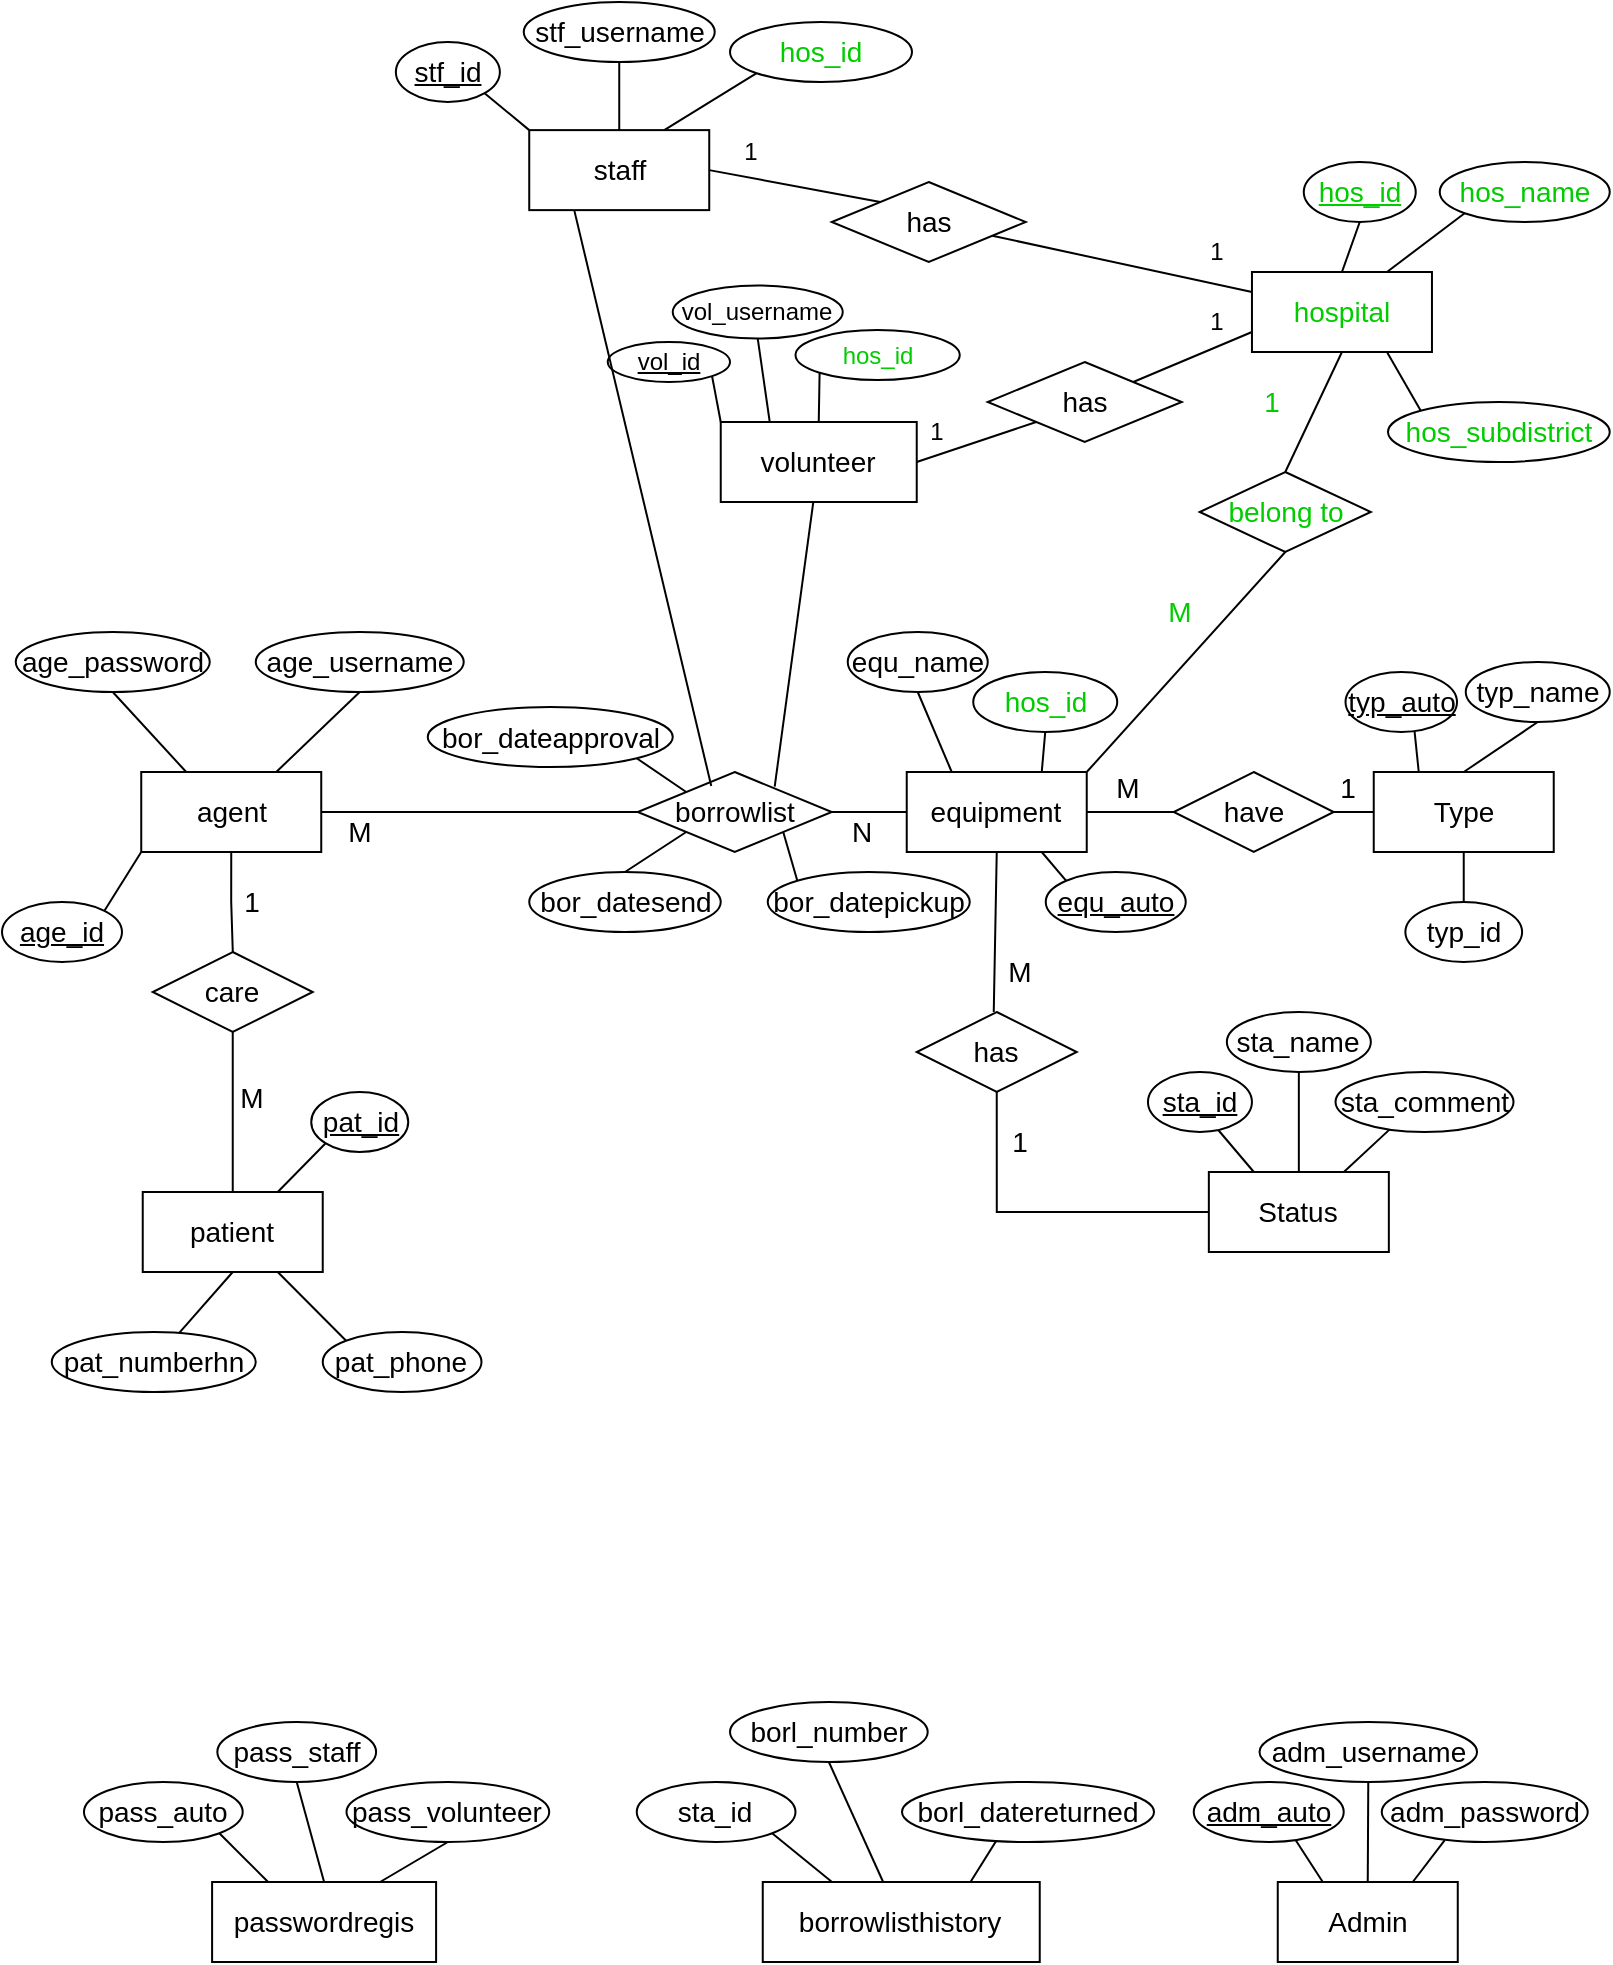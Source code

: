 <mxfile version="26.0.6">
  <diagram name="Page-1" id="g4jFMcm0eVery6ui0c0K">
    <mxGraphModel dx="2000" dy="1065" grid="1" gridSize="10" guides="1" tooltips="1" connect="1" arrows="1" fold="1" page="1" pageScale="1" pageWidth="827" pageHeight="1169" math="0" shadow="0">
      <root>
        <mxCell id="0" />
        <mxCell id="1" parent="0" />
        <mxCell id="QGnAQyisiJ7Ppkhib9Jt-1" style="rounded=0;orthogonalLoop=1;jettySize=auto;html=1;exitX=0.75;exitY=1;exitDx=0;exitDy=0;entryX=0;entryY=0;entryDx=0;entryDy=0;endArrow=none;endFill=0;" parent="1" source="QGnAQyisiJ7Ppkhib9Jt-3" target="QGnAQyisiJ7Ppkhib9Jt-78" edge="1">
          <mxGeometry relative="1" as="geometry" />
        </mxCell>
        <mxCell id="QGnAQyisiJ7Ppkhib9Jt-2" style="rounded=0;orthogonalLoop=1;jettySize=auto;html=1;exitX=0.5;exitY=1;exitDx=0;exitDy=0;endArrow=none;endFill=0;" parent="1" source="QGnAQyisiJ7Ppkhib9Jt-3" target="QGnAQyisiJ7Ppkhib9Jt-75" edge="1">
          <mxGeometry relative="1" as="geometry" />
        </mxCell>
        <mxCell id="QGnAQyisiJ7Ppkhib9Jt-3" value="&lt;div style=&quot;font-size: 14px;&quot;&gt;&lt;font style=&quot;font-size: 14px;&quot;&gt;patient&lt;/font&gt;&lt;/div&gt;" style="rounded=0;whiteSpace=wrap;html=1;fontSize=14;" parent="1" vertex="1">
          <mxGeometry x="80.37" y="615" width="90" height="40" as="geometry" />
        </mxCell>
        <mxCell id="QGnAQyisiJ7Ppkhib9Jt-4" style="edgeStyle=orthogonalEdgeStyle;rounded=0;orthogonalLoop=1;jettySize=auto;html=1;exitX=0.5;exitY=1;exitDx=0;exitDy=0;endArrow=none;endFill=0;" parent="1" source="QGnAQyisiJ7Ppkhib9Jt-5" target="QGnAQyisiJ7Ppkhib9Jt-7" edge="1">
          <mxGeometry relative="1" as="geometry" />
        </mxCell>
        <mxCell id="0Sr6EJHMYYpEwXV3v2He-5" style="rounded=0;orthogonalLoop=1;jettySize=auto;html=1;exitX=0;exitY=1;exitDx=0;exitDy=0;entryX=1;entryY=0;entryDx=0;entryDy=0;endArrow=none;endFill=0;" parent="1" source="QGnAQyisiJ7Ppkhib9Jt-5" target="QGnAQyisiJ7Ppkhib9Jt-50" edge="1">
          <mxGeometry relative="1" as="geometry" />
        </mxCell>
        <mxCell id="QGnAQyisiJ7Ppkhib9Jt-5" value="&lt;div style=&quot;font-size: 14px;&quot;&gt;&lt;font style=&quot;font-size: 14px;&quot;&gt;agent&lt;/font&gt;&lt;/div&gt;" style="rounded=0;whiteSpace=wrap;html=1;fontSize=14;" parent="1" vertex="1">
          <mxGeometry x="79.62" y="405" width="90" height="40" as="geometry" />
        </mxCell>
        <mxCell id="QGnAQyisiJ7Ppkhib9Jt-6" style="edgeStyle=orthogonalEdgeStyle;rounded=0;orthogonalLoop=1;jettySize=auto;html=1;exitX=0.5;exitY=1;exitDx=0;exitDy=0;entryX=0.5;entryY=0;entryDx=0;entryDy=0;endArrow=none;endFill=0;" parent="1" source="QGnAQyisiJ7Ppkhib9Jt-7" target="QGnAQyisiJ7Ppkhib9Jt-3" edge="1">
          <mxGeometry relative="1" as="geometry" />
        </mxCell>
        <mxCell id="QGnAQyisiJ7Ppkhib9Jt-7" value="&lt;font style=&quot;font-size: 14px;&quot;&gt;care&lt;/font&gt;" style="rhombus;whiteSpace=wrap;html=1;fontSize=14;" parent="1" vertex="1">
          <mxGeometry x="85.37" y="495" width="80" height="40" as="geometry" />
        </mxCell>
        <mxCell id="QGnAQyisiJ7Ppkhib9Jt-8" value="&lt;div style=&quot;font-size: 14px;&quot;&gt;&lt;font style=&quot;font-size: 14px;&quot;&gt;equipment&lt;/font&gt;&lt;/div&gt;" style="rounded=0;whiteSpace=wrap;html=1;fontSize=14;" parent="1" vertex="1">
          <mxGeometry x="462.37" y="405" width="90" height="40" as="geometry" />
        </mxCell>
        <mxCell id="QGnAQyisiJ7Ppkhib9Jt-9" style="rounded=0;orthogonalLoop=1;jettySize=auto;html=1;exitX=0.706;exitY=0.183;exitDx=0;exitDy=0;endArrow=none;endFill=0;exitPerimeter=0;" parent="1" source="QGnAQyisiJ7Ppkhib9Jt-10" target="QGnAQyisiJ7Ppkhib9Jt-110" edge="1">
          <mxGeometry relative="1" as="geometry" />
        </mxCell>
        <mxCell id="QGnAQyisiJ7Ppkhib9Jt-10" value="borrowlist" style="rhombus;whiteSpace=wrap;html=1;fontSize=14;" parent="1" vertex="1">
          <mxGeometry x="327.87" y="405" width="97" height="40" as="geometry" />
        </mxCell>
        <mxCell id="QGnAQyisiJ7Ppkhib9Jt-11" value="" style="endArrow=none;html=1;rounded=0;exitX=1;exitY=0.5;exitDx=0;exitDy=0;endFill=0;entryX=0;entryY=0.5;entryDx=0;entryDy=0;fontSize=14;" parent="1" source="QGnAQyisiJ7Ppkhib9Jt-5" target="QGnAQyisiJ7Ppkhib9Jt-10" edge="1">
          <mxGeometry width="50" height="50" relative="1" as="geometry">
            <mxPoint x="544.87" y="435" as="sourcePoint" />
            <mxPoint x="316.87" y="425" as="targetPoint" />
          </mxGeometry>
        </mxCell>
        <mxCell id="QGnAQyisiJ7Ppkhib9Jt-12" value="" style="endArrow=none;html=1;rounded=0;exitX=1;exitY=0.5;exitDx=0;exitDy=0;entryX=0;entryY=0.5;entryDx=0;entryDy=0;fontSize=14;" parent="1" source="QGnAQyisiJ7Ppkhib9Jt-10" target="QGnAQyisiJ7Ppkhib9Jt-8" edge="1">
          <mxGeometry width="50" height="50" relative="1" as="geometry">
            <mxPoint x="474.87" y="435" as="sourcePoint" />
            <mxPoint x="524.87" y="385" as="targetPoint" />
          </mxGeometry>
        </mxCell>
        <mxCell id="QGnAQyisiJ7Ppkhib9Jt-13" value="&lt;font style=&quot;font-size: 14px;&quot;&gt;have&lt;/font&gt;" style="rhombus;whiteSpace=wrap;html=1;fontSize=14;" parent="1" vertex="1">
          <mxGeometry x="595.87" y="405" width="80" height="40" as="geometry" />
        </mxCell>
        <mxCell id="QGnAQyisiJ7Ppkhib9Jt-14" value="&lt;font style=&quot;font-size: 14px;&quot;&gt;Type&lt;/font&gt;" style="rounded=0;whiteSpace=wrap;html=1;fontSize=14;" parent="1" vertex="1">
          <mxGeometry x="695.87" y="405" width="90" height="40" as="geometry" />
        </mxCell>
        <mxCell id="QGnAQyisiJ7Ppkhib9Jt-15" value="" style="endArrow=none;html=1;rounded=0;exitX=1;exitY=0.5;exitDx=0;exitDy=0;entryX=0;entryY=0.5;entryDx=0;entryDy=0;fontSize=14;" parent="1" source="QGnAQyisiJ7Ppkhib9Jt-8" target="QGnAQyisiJ7Ppkhib9Jt-13" edge="1">
          <mxGeometry width="50" height="50" relative="1" as="geometry">
            <mxPoint x="844.87" y="505" as="sourcePoint" />
            <mxPoint x="894.87" y="455" as="targetPoint" />
          </mxGeometry>
        </mxCell>
        <mxCell id="QGnAQyisiJ7Ppkhib9Jt-16" value="&lt;font style=&quot;font-size: 14px;&quot;&gt;Status&lt;/font&gt;" style="rounded=0;whiteSpace=wrap;html=1;fontSize=14;" parent="1" vertex="1">
          <mxGeometry x="613.42" y="605" width="90" height="40" as="geometry" />
        </mxCell>
        <mxCell id="QGnAQyisiJ7Ppkhib9Jt-17" value="&lt;div style=&quot;font-size: 14px;&quot;&gt;&lt;font style=&quot;font-size: 14px;&quot;&gt;&lt;span style=&quot;background-color: transparent; color: light-dark(rgb(0, 0, 0), rgb(255, 255, 255));&quot;&gt;borrowlist&lt;/span&gt;history&lt;/font&gt;&lt;/div&gt;" style="rounded=0;whiteSpace=wrap;html=1;fontSize=14;" parent="1" vertex="1">
          <mxGeometry x="390.38" y="960" width="138.49" height="40" as="geometry" />
        </mxCell>
        <mxCell id="QGnAQyisiJ7Ppkhib9Jt-18" value="" style="endArrow=none;html=1;rounded=0;entryX=0;entryY=0.5;entryDx=0;entryDy=0;exitX=1;exitY=0.5;exitDx=0;exitDy=0;fontSize=14;" parent="1" source="QGnAQyisiJ7Ppkhib9Jt-13" target="QGnAQyisiJ7Ppkhib9Jt-14" edge="1">
          <mxGeometry width="50" height="50" relative="1" as="geometry">
            <mxPoint x="682.87" y="422.5" as="sourcePoint" />
            <mxPoint x="722.87" y="492.5" as="targetPoint" />
          </mxGeometry>
        </mxCell>
        <mxCell id="QGnAQyisiJ7Ppkhib9Jt-19" value="M" style="text;html=1;align=center;verticalAlign=middle;whiteSpace=wrap;rounded=0;fontSize=14;" parent="1" vertex="1">
          <mxGeometry x="124.87" y="555" width="20" height="25" as="geometry" />
        </mxCell>
        <mxCell id="QGnAQyisiJ7Ppkhib9Jt-20" value="1" style="text;html=1;align=center;verticalAlign=middle;whiteSpace=wrap;rounded=0;fontSize=14;" parent="1" vertex="1">
          <mxGeometry x="124.87" y="460" width="20" height="20" as="geometry" />
        </mxCell>
        <mxCell id="QGnAQyisiJ7Ppkhib9Jt-21" value="M" style="text;html=1;align=center;verticalAlign=middle;whiteSpace=wrap;rounded=0;fontSize=14;" parent="1" vertex="1">
          <mxGeometry x="178.87" y="425" width="20" height="20" as="geometry" />
        </mxCell>
        <mxCell id="QGnAQyisiJ7Ppkhib9Jt-22" value="N" style="text;html=1;align=center;verticalAlign=middle;whiteSpace=wrap;rounded=0;fontSize=14;" parent="1" vertex="1">
          <mxGeometry x="429.87" y="425" width="20" height="20" as="geometry" />
        </mxCell>
        <mxCell id="QGnAQyisiJ7Ppkhib9Jt-24" value="M" style="text;html=1;align=center;verticalAlign=middle;whiteSpace=wrap;rounded=0;fontSize=14;" parent="1" vertex="1">
          <mxGeometry x="562.87" y="402.5" width="20" height="20" as="geometry" />
        </mxCell>
        <mxCell id="QGnAQyisiJ7Ppkhib9Jt-25" value="1" style="text;html=1;align=center;verticalAlign=middle;whiteSpace=wrap;rounded=0;fontSize=14;" parent="1" vertex="1">
          <mxGeometry x="672.87" y="402.5" width="20" height="20" as="geometry" />
        </mxCell>
        <mxCell id="QGnAQyisiJ7Ppkhib9Jt-26" value="" style="endArrow=none;html=1;rounded=0;exitX=0.75;exitY=0;exitDx=0;exitDy=0;entryX=0.5;entryY=1;entryDx=0;entryDy=0;fontSize=14;" parent="1" source="QGnAQyisiJ7Ppkhib9Jt-5" target="QGnAQyisiJ7Ppkhib9Jt-48" edge="1">
          <mxGeometry width="50" height="50" relative="1" as="geometry">
            <mxPoint x="261.87" y="445" as="sourcePoint" />
            <mxPoint x="76.87" y="285" as="targetPoint" />
          </mxGeometry>
        </mxCell>
        <mxCell id="QGnAQyisiJ7Ppkhib9Jt-27" value="" style="endArrow=none;html=1;rounded=0;exitX=0.75;exitY=1;exitDx=0;exitDy=0;entryX=0;entryY=0;entryDx=0;entryDy=0;fontSize=14;" parent="1" source="QGnAQyisiJ7Ppkhib9Jt-8" target="QGnAQyisiJ7Ppkhib9Jt-97" edge="1">
          <mxGeometry width="50" height="50" relative="1" as="geometry">
            <mxPoint x="564.87" y="425" as="sourcePoint" />
            <mxPoint x="467.62" y="380.55" as="targetPoint" />
          </mxGeometry>
        </mxCell>
        <mxCell id="QGnAQyisiJ7Ppkhib9Jt-28" value="" style="endArrow=none;html=1;rounded=0;exitX=0.25;exitY=0;exitDx=0;exitDy=0;entryX=0.619;entryY=0.984;entryDx=0;entryDy=0;entryPerimeter=0;fontSize=14;" parent="1" source="QGnAQyisiJ7Ppkhib9Jt-14" target="QGnAQyisiJ7Ppkhib9Jt-67" edge="1">
          <mxGeometry width="50" height="50" relative="1" as="geometry">
            <mxPoint x="584.87" y="402.5" as="sourcePoint" />
            <mxPoint x="709.87" y="332.5" as="targetPoint" />
          </mxGeometry>
        </mxCell>
        <mxCell id="QGnAQyisiJ7Ppkhib9Jt-29" value="" style="endArrow=none;html=1;rounded=0;exitX=0.5;exitY=1;exitDx=0;exitDy=0;entryX=0.5;entryY=0;entryDx=0;entryDy=0;fontSize=14;" parent="1" source="QGnAQyisiJ7Ppkhib9Jt-14" target="QGnAQyisiJ7Ppkhib9Jt-68" edge="1">
          <mxGeometry width="50" height="50" relative="1" as="geometry">
            <mxPoint x="587.87" y="442.5" as="sourcePoint" />
            <mxPoint x="787.87" y="342.5" as="targetPoint" />
          </mxGeometry>
        </mxCell>
        <mxCell id="QGnAQyisiJ7Ppkhib9Jt-30" value="" style="endArrow=none;html=1;rounded=0;exitX=0.25;exitY=0;exitDx=0;exitDy=0;entryX=0.676;entryY=0.967;entryDx=0;entryDy=0;entryPerimeter=0;fontSize=14;" parent="1" source="QGnAQyisiJ7Ppkhib9Jt-16" target="QGnAQyisiJ7Ppkhib9Jt-71" edge="1">
          <mxGeometry width="50" height="50" relative="1" as="geometry">
            <mxPoint x="477.98" y="435" as="sourcePoint" />
            <mxPoint x="612.98" y="505" as="targetPoint" />
          </mxGeometry>
        </mxCell>
        <mxCell id="QGnAQyisiJ7Ppkhib9Jt-37" value="" style="endArrow=none;html=1;rounded=0;entryX=0.309;entryY=0.944;entryDx=0;entryDy=0;entryPerimeter=0;exitX=0.75;exitY=0;exitDx=0;exitDy=0;fontSize=14;" parent="1" source="QGnAQyisiJ7Ppkhib9Jt-16" target="QGnAQyisiJ7Ppkhib9Jt-72" edge="1">
          <mxGeometry width="50" height="50" relative="1" as="geometry">
            <mxPoint x="687.98" y="545" as="sourcePoint" />
            <mxPoint x="702.98" y="505" as="targetPoint" />
          </mxGeometry>
        </mxCell>
        <mxCell id="QGnAQyisiJ7Ppkhib9Jt-40" value="&lt;div style=&quot;font-size: 14px;&quot;&gt;&lt;font style=&quot;font-size: 14px;&quot;&gt;Admin&lt;/font&gt;&lt;/div&gt;" style="rounded=0;whiteSpace=wrap;html=1;fontSize=14;" parent="1" vertex="1">
          <mxGeometry x="647.88" y="960" width="90" height="40" as="geometry" />
        </mxCell>
        <mxCell id="QGnAQyisiJ7Ppkhib9Jt-43" value="&lt;font style=&quot;font-size: 14px;&quot;&gt;has&lt;/font&gt;" style="rhombus;whiteSpace=wrap;html=1;fontSize=14;" parent="1" vertex="1">
          <mxGeometry x="467.37" y="525" width="80" height="40" as="geometry" />
        </mxCell>
        <mxCell id="QGnAQyisiJ7Ppkhib9Jt-44" value="" style="endArrow=none;html=1;rounded=0;exitX=0.5;exitY=1;exitDx=0;exitDy=0;entryX=0.5;entryY=0;entryDx=0;entryDy=0;fontSize=14;" parent="1" source="QGnAQyisiJ7Ppkhib9Jt-8" edge="1">
          <mxGeometry width="50" height="50" relative="1" as="geometry">
            <mxPoint x="424.87" y="545" as="sourcePoint" />
            <mxPoint x="505.87" y="525" as="targetPoint" />
          </mxGeometry>
        </mxCell>
        <mxCell id="QGnAQyisiJ7Ppkhib9Jt-45" value="" style="endArrow=none;html=1;rounded=0;exitX=0.5;exitY=1;exitDx=0;exitDy=0;entryX=0;entryY=0.5;entryDx=0;entryDy=0;edgeStyle=orthogonalEdgeStyle;fontSize=14;" parent="1" source="QGnAQyisiJ7Ppkhib9Jt-43" target="QGnAQyisiJ7Ppkhib9Jt-16" edge="1">
          <mxGeometry width="50" height="50" relative="1" as="geometry">
            <mxPoint x="461.87" y="535" as="sourcePoint" />
            <mxPoint x="511.87" y="485" as="targetPoint" />
          </mxGeometry>
        </mxCell>
        <mxCell id="QGnAQyisiJ7Ppkhib9Jt-46" value="M" style="text;html=1;align=center;verticalAlign=middle;whiteSpace=wrap;rounded=0;fontSize=14;" parent="1" vertex="1">
          <mxGeometry x="508.87" y="495" width="20" height="20" as="geometry" />
        </mxCell>
        <mxCell id="QGnAQyisiJ7Ppkhib9Jt-47" value="1" style="text;html=1;align=center;verticalAlign=middle;whiteSpace=wrap;rounded=0;fontSize=14;" parent="1" vertex="1">
          <mxGeometry x="508.87" y="580" width="20" height="20" as="geometry" />
        </mxCell>
        <mxCell id="QGnAQyisiJ7Ppkhib9Jt-48" value="&lt;font style=&quot;font-size: 14px;&quot;&gt;age_username&lt;/font&gt;" style="ellipse;whiteSpace=wrap;html=1;fontSize=14;" parent="1" vertex="1">
          <mxGeometry x="136.87" y="335" width="104" height="30" as="geometry" />
        </mxCell>
        <mxCell id="QGnAQyisiJ7Ppkhib9Jt-50" value="&lt;font style=&quot;font-size: 14px;&quot;&gt;&lt;u&gt;age_id&lt;/u&gt;&lt;/font&gt;" style="ellipse;whiteSpace=wrap;html=1;fontSize=14;" parent="1" vertex="1">
          <mxGeometry x="10" y="470" width="60" height="30" as="geometry" />
        </mxCell>
        <mxCell id="QGnAQyisiJ7Ppkhib9Jt-55" style="rounded=0;orthogonalLoop=1;jettySize=auto;html=1;exitX=0.5;exitY=1;exitDx=0;exitDy=0;entryX=0.25;entryY=0;entryDx=0;entryDy=0;endArrow=none;endFill=0;" parent="1" source="QGnAQyisiJ7Ppkhib9Jt-56" target="QGnAQyisiJ7Ppkhib9Jt-5" edge="1">
          <mxGeometry relative="1" as="geometry" />
        </mxCell>
        <mxCell id="QGnAQyisiJ7Ppkhib9Jt-56" value="&lt;font style=&quot;font-size: 14px;&quot;&gt;age_password&lt;/font&gt;" style="ellipse;whiteSpace=wrap;html=1;fontSize=14;" parent="1" vertex="1">
          <mxGeometry x="16.87" y="335" width="97" height="30" as="geometry" />
        </mxCell>
        <mxCell id="QGnAQyisiJ7Ppkhib9Jt-63" value="&lt;font color=&quot;#00cc00&quot; style=&quot;font-size: 14px;&quot;&gt;hos_id&lt;/font&gt;" style="ellipse;whiteSpace=wrap;html=1;fontSize=14;" parent="1" vertex="1">
          <mxGeometry x="495.62" y="355" width="72" height="30" as="geometry" />
        </mxCell>
        <mxCell id="QGnAQyisiJ7Ppkhib9Jt-64" value="&lt;font style=&quot;font-size: 14px;&quot;&gt;equ_name&lt;/font&gt;" style="ellipse;whiteSpace=wrap;html=1;fontSize=14;" parent="1" vertex="1">
          <mxGeometry x="432.87" y="335" width="70" height="30" as="geometry" />
        </mxCell>
        <mxCell id="QGnAQyisiJ7Ppkhib9Jt-65" value="" style="endArrow=none;html=1;rounded=0;exitX=0.25;exitY=0;exitDx=0;exitDy=0;entryX=0.5;entryY=1;entryDx=0;entryDy=0;fontSize=14;" parent="1" source="QGnAQyisiJ7Ppkhib9Jt-8" target="QGnAQyisiJ7Ppkhib9Jt-64" edge="1">
          <mxGeometry width="50" height="50" relative="1" as="geometry">
            <mxPoint x="501.87" y="365" as="sourcePoint" />
            <mxPoint x="485.87" y="345" as="targetPoint" />
          </mxGeometry>
        </mxCell>
        <mxCell id="QGnAQyisiJ7Ppkhib9Jt-66" value="" style="endArrow=none;html=1;rounded=0;exitX=0.75;exitY=0;exitDx=0;exitDy=0;entryX=0.5;entryY=1;entryDx=0;entryDy=0;fontSize=14;" parent="1" source="QGnAQyisiJ7Ppkhib9Jt-8" target="QGnAQyisiJ7Ppkhib9Jt-63" edge="1">
          <mxGeometry width="50" height="50" relative="1" as="geometry">
            <mxPoint x="531.87" y="365" as="sourcePoint" />
            <mxPoint x="541.87" y="306" as="targetPoint" />
          </mxGeometry>
        </mxCell>
        <mxCell id="QGnAQyisiJ7Ppkhib9Jt-67" value="&lt;font style=&quot;font-size: 14px;&quot;&gt;&lt;u&gt;typ_auto&lt;/u&gt;&lt;/font&gt;" style="ellipse;whiteSpace=wrap;html=1;fontSize=14;" parent="1" vertex="1">
          <mxGeometry x="681.76" y="355" width="55.75" height="30" as="geometry" />
        </mxCell>
        <mxCell id="QGnAQyisiJ7Ppkhib9Jt-68" value="&lt;font style=&quot;font-size: 14px;&quot;&gt;typ_id&lt;/font&gt;" style="ellipse;whiteSpace=wrap;html=1;fontSize=14;" parent="1" vertex="1">
          <mxGeometry x="711.68" y="470" width="58.38" height="30" as="geometry" />
        </mxCell>
        <mxCell id="QGnAQyisiJ7Ppkhib9Jt-69" value="&lt;font style=&quot;font-size: 14px;&quot;&gt;typ_name&lt;/font&gt;" style="ellipse;whiteSpace=wrap;html=1;fontSize=14;" parent="1" vertex="1">
          <mxGeometry x="741.87" y="350" width="72" height="30" as="geometry" />
        </mxCell>
        <mxCell id="QGnAQyisiJ7Ppkhib9Jt-70" value="" style="endArrow=none;html=1;rounded=0;exitX=0.5;exitY=0;exitDx=0;exitDy=0;entryX=0.5;entryY=1;entryDx=0;entryDy=0;fontSize=14;" parent="1" source="QGnAQyisiJ7Ppkhib9Jt-14" target="QGnAQyisiJ7Ppkhib9Jt-69" edge="1">
          <mxGeometry width="50" height="50" relative="1" as="geometry">
            <mxPoint x="778.87" y="362.5" as="sourcePoint" />
            <mxPoint x="797.87" y="322.5" as="targetPoint" />
          </mxGeometry>
        </mxCell>
        <mxCell id="QGnAQyisiJ7Ppkhib9Jt-71" value="&lt;font style=&quot;font-size: 14px;&quot;&gt;&lt;u&gt;sta_id&lt;/u&gt;&lt;/font&gt;" style="ellipse;whiteSpace=wrap;html=1;fontSize=14;" parent="1" vertex="1">
          <mxGeometry x="582.98" y="555" width="52" height="30" as="geometry" />
        </mxCell>
        <mxCell id="QGnAQyisiJ7Ppkhib9Jt-72" value="&lt;font style=&quot;font-size: 14px;&quot;&gt;sta_comment&lt;/font&gt;" style="ellipse;whiteSpace=wrap;html=1;fontSize=14;" parent="1" vertex="1">
          <mxGeometry x="676.76" y="555" width="89" height="30" as="geometry" />
        </mxCell>
        <mxCell id="QGnAQyisiJ7Ppkhib9Jt-73" value="&lt;font style=&quot;font-size: 14px;&quot;&gt;sta_name&lt;/font&gt;" style="ellipse;whiteSpace=wrap;html=1;fontSize=14;" parent="1" vertex="1">
          <mxGeometry x="622.42" y="525" width="72" height="30" as="geometry" />
        </mxCell>
        <mxCell id="QGnAQyisiJ7Ppkhib9Jt-74" value="" style="endArrow=none;html=1;rounded=0;entryX=0.5;entryY=1;entryDx=0;entryDy=0;exitX=0.5;exitY=0;exitDx=0;exitDy=0;fontSize=14;" parent="1" source="QGnAQyisiJ7Ppkhib9Jt-16" target="QGnAQyisiJ7Ppkhib9Jt-73" edge="1">
          <mxGeometry width="50" height="50" relative="1" as="geometry">
            <mxPoint x="657.98" y="545" as="sourcePoint" />
            <mxPoint x="703.98" y="505" as="targetPoint" />
          </mxGeometry>
        </mxCell>
        <mxCell id="QGnAQyisiJ7Ppkhib9Jt-75" value="&lt;font style=&quot;font-size: 14px;&quot;&gt;pat_numberhn&lt;/font&gt;" style="ellipse;whiteSpace=wrap;html=1;fontSize=14;" parent="1" vertex="1">
          <mxGeometry x="34.87" y="685" width="102" height="30" as="geometry" />
        </mxCell>
        <mxCell id="QGnAQyisiJ7Ppkhib9Jt-76" style="rounded=0;orthogonalLoop=1;jettySize=auto;html=1;exitX=0;exitY=1;exitDx=0;exitDy=0;entryX=0.75;entryY=0;entryDx=0;entryDy=0;endArrow=none;endFill=0;" parent="1" source="QGnAQyisiJ7Ppkhib9Jt-77" target="QGnAQyisiJ7Ppkhib9Jt-3" edge="1">
          <mxGeometry relative="1" as="geometry" />
        </mxCell>
        <mxCell id="QGnAQyisiJ7Ppkhib9Jt-77" value="&lt;font style=&quot;font-size: 14px;&quot;&gt;&lt;u&gt;pat_id&lt;/u&gt;&lt;/font&gt;" style="ellipse;whiteSpace=wrap;html=1;fontSize=14;" parent="1" vertex="1">
          <mxGeometry x="164.62" y="565" width="48.5" height="30" as="geometry" />
        </mxCell>
        <mxCell id="QGnAQyisiJ7Ppkhib9Jt-78" value="&lt;font style=&quot;font-size: 14px;&quot;&gt;pat_phone&lt;/font&gt;" style="ellipse;whiteSpace=wrap;html=1;fontSize=14;" parent="1" vertex="1">
          <mxGeometry x="170.37" y="685" width="79.38" height="30" as="geometry" />
        </mxCell>
        <mxCell id="QGnAQyisiJ7Ppkhib9Jt-79" value="&lt;font style=&quot;font-size: 14px;&quot;&gt;bor_datepickup&lt;/font&gt;" style="ellipse;whiteSpace=wrap;html=1;fontSize=14;" parent="1" vertex="1">
          <mxGeometry x="392.87" y="455" width="101" height="30" as="geometry" />
        </mxCell>
        <mxCell id="QGnAQyisiJ7Ppkhib9Jt-80" value="" style="endArrow=none;html=1;rounded=0;exitX=0;exitY=0;exitDx=0;exitDy=0;entryX=1;entryY=1;entryDx=0;entryDy=0;fontSize=14;" parent="1" source="QGnAQyisiJ7Ppkhib9Jt-79" target="QGnAQyisiJ7Ppkhib9Jt-10" edge="1">
          <mxGeometry width="50" height="50" relative="1" as="geometry">
            <mxPoint x="390.87" y="385" as="sourcePoint" />
            <mxPoint x="374.87" y="412" as="targetPoint" />
          </mxGeometry>
        </mxCell>
        <mxCell id="QGnAQyisiJ7Ppkhib9Jt-81" value="&lt;font style=&quot;font-size: 14px;&quot;&gt;&lt;u&gt;adm_auto&lt;/u&gt;&lt;/font&gt;" style="ellipse;whiteSpace=wrap;html=1;fontSize=14;" parent="1" vertex="1">
          <mxGeometry x="605.87" y="910" width="75" height="30" as="geometry" />
        </mxCell>
        <mxCell id="QGnAQyisiJ7Ppkhib9Jt-82" value="&lt;font style=&quot;font-size: 14px;&quot;&gt;adm_password&lt;/font&gt;" style="ellipse;whiteSpace=wrap;html=1;fontSize=14;" parent="1" vertex="1">
          <mxGeometry x="699.87" y="910" width="103" height="30" as="geometry" />
        </mxCell>
        <mxCell id="QGnAQyisiJ7Ppkhib9Jt-83" value="&lt;font style=&quot;font-size: 14px;&quot;&gt;adm_username&lt;/font&gt;" style="ellipse;whiteSpace=wrap;html=1;fontSize=14;" parent="1" vertex="1">
          <mxGeometry x="638.76" y="880" width="108.75" height="30" as="geometry" />
        </mxCell>
        <mxCell id="QGnAQyisiJ7Ppkhib9Jt-84" value="" style="endArrow=none;html=1;rounded=0;exitX=0.25;exitY=0;exitDx=0;exitDy=0;entryX=0.681;entryY=0.976;entryDx=0;entryDy=0;entryPerimeter=0;fontSize=14;" parent="1" source="QGnAQyisiJ7Ppkhib9Jt-40" target="QGnAQyisiJ7Ppkhib9Jt-81" edge="1">
          <mxGeometry width="50" height="50" relative="1" as="geometry">
            <mxPoint x="496.12" y="840" as="sourcePoint" />
            <mxPoint x="546.12" y="790" as="targetPoint" />
          </mxGeometry>
        </mxCell>
        <mxCell id="QGnAQyisiJ7Ppkhib9Jt-85" value="" style="endArrow=none;html=1;rounded=0;exitX=0.5;exitY=0;exitDx=0;exitDy=0;entryX=0.5;entryY=1;entryDx=0;entryDy=0;fontSize=14;" parent="1" source="QGnAQyisiJ7Ppkhib9Jt-40" target="QGnAQyisiJ7Ppkhib9Jt-83" edge="1">
          <mxGeometry width="50" height="50" relative="1" as="geometry">
            <mxPoint x="496.12" y="840" as="sourcePoint" />
            <mxPoint x="546.12" y="790" as="targetPoint" />
          </mxGeometry>
        </mxCell>
        <mxCell id="QGnAQyisiJ7Ppkhib9Jt-86" value="" style="endArrow=none;html=1;rounded=0;exitX=0.75;exitY=0;exitDx=0;exitDy=0;entryX=0.306;entryY=0.969;entryDx=0;entryDy=0;entryPerimeter=0;fontSize=14;" parent="1" source="QGnAQyisiJ7Ppkhib9Jt-40" target="QGnAQyisiJ7Ppkhib9Jt-82" edge="1">
          <mxGeometry width="50" height="50" relative="1" as="geometry">
            <mxPoint x="496.12" y="840" as="sourcePoint" />
            <mxPoint x="546.12" y="790" as="targetPoint" />
          </mxGeometry>
        </mxCell>
        <mxCell id="QGnAQyisiJ7Ppkhib9Jt-95" value="&lt;font style=&quot;font-size: 14px;&quot;&gt;hospital&lt;/font&gt;" style="rounded=0;whiteSpace=wrap;html=1;fontSize=14;fontColor=#00CC00;" parent="1" vertex="1">
          <mxGeometry x="634.98" y="155" width="90" height="40" as="geometry" />
        </mxCell>
        <mxCell id="QGnAQyisiJ7Ppkhib9Jt-96" value="" style="endArrow=none;html=1;rounded=0;entryX=0.5;entryY=1;entryDx=0;entryDy=0;fontSize=14;exitX=0.5;exitY=0;exitDx=0;exitDy=0;" parent="1" source="QGnAQyisiJ7Ppkhib9Jt-102" target="QGnAQyisiJ7Ppkhib9Jt-95" edge="1">
          <mxGeometry width="50" height="50" relative="1" as="geometry">
            <mxPoint x="628" y="220" as="sourcePoint" />
            <mxPoint x="631" y="197.5" as="targetPoint" />
          </mxGeometry>
        </mxCell>
        <mxCell id="QGnAQyisiJ7Ppkhib9Jt-97" value="&lt;font style=&quot;font-size: 14px;&quot;&gt;&lt;u&gt;equ_auto&lt;/u&gt;&lt;/font&gt;" style="ellipse;whiteSpace=wrap;html=1;fontSize=14;" parent="1" vertex="1">
          <mxGeometry x="531.87" y="455" width="70" height="30" as="geometry" />
        </mxCell>
        <mxCell id="QGnAQyisiJ7Ppkhib9Jt-98" value="&lt;span style=&quot;font-size: 14px;&quot;&gt;&lt;u&gt;hos_id&lt;/u&gt;&lt;/span&gt;" style="ellipse;whiteSpace=wrap;html=1;fontSize=14;fontColor=#00CC00;" parent="1" vertex="1">
          <mxGeometry x="660.88" y="100" width="56" height="30" as="geometry" />
        </mxCell>
        <mxCell id="QGnAQyisiJ7Ppkhib9Jt-99" value="&lt;font style=&quot;font-size: 14px;&quot;&gt;hos_name&lt;/font&gt;" style="ellipse;whiteSpace=wrap;html=1;fontSize=14;fontColor=#00CC00;" parent="1" vertex="1">
          <mxGeometry x="728.87" y="100" width="85" height="30" as="geometry" />
        </mxCell>
        <mxCell id="QGnAQyisiJ7Ppkhib9Jt-100" value="" style="endArrow=none;html=1;rounded=0;exitX=0.5;exitY=0;exitDx=0;exitDy=0;entryX=0.5;entryY=1;entryDx=0;entryDy=0;fontSize=14;fontColor=#00CC00;" parent="1" source="QGnAQyisiJ7Ppkhib9Jt-95" target="QGnAQyisiJ7Ppkhib9Jt-98" edge="1">
          <mxGeometry width="50" height="50" relative="1" as="geometry">
            <mxPoint x="577" y="120" as="sourcePoint" />
            <mxPoint x="590" y="98" as="targetPoint" />
          </mxGeometry>
        </mxCell>
        <mxCell id="QGnAQyisiJ7Ppkhib9Jt-101" value="" style="endArrow=none;html=1;rounded=0;exitX=0.75;exitY=0;exitDx=0;exitDy=0;entryX=0;entryY=1;entryDx=0;entryDy=0;fontSize=14;fontColor=#00CC00;" parent="1" source="QGnAQyisiJ7Ppkhib9Jt-95" target="QGnAQyisiJ7Ppkhib9Jt-99" edge="1">
          <mxGeometry width="50" height="50" relative="1" as="geometry">
            <mxPoint x="587" y="130" as="sourcePoint" />
            <mxPoint x="600" y="108" as="targetPoint" />
          </mxGeometry>
        </mxCell>
        <mxCell id="QGnAQyisiJ7Ppkhib9Jt-102" value="&lt;font style=&quot;font-size: 14px;&quot;&gt;belong to&lt;/font&gt;" style="rhombus;whiteSpace=wrap;html=1;fontSize=14;fontColor=#00CC00;" parent="1" vertex="1">
          <mxGeometry x="608.86" y="255" width="85.56" height="40" as="geometry" />
        </mxCell>
        <mxCell id="QGnAQyisiJ7Ppkhib9Jt-103" value="" style="endArrow=none;html=1;rounded=0;entryX=0.5;entryY=1;entryDx=0;entryDy=0;fontSize=14;exitX=1;exitY=0;exitDx=0;exitDy=0;" parent="1" source="QGnAQyisiJ7Ppkhib9Jt-8" target="QGnAQyisiJ7Ppkhib9Jt-102" edge="1">
          <mxGeometry width="50" height="50" relative="1" as="geometry">
            <mxPoint x="570" y="300" as="sourcePoint" />
            <mxPoint x="676" y="200" as="targetPoint" />
          </mxGeometry>
        </mxCell>
        <mxCell id="QGnAQyisiJ7Ppkhib9Jt-104" style="rounded=0;orthogonalLoop=1;jettySize=auto;html=1;exitX=0.5;exitY=0;exitDx=0;exitDy=0;entryX=0;entryY=1;entryDx=0;entryDy=0;endArrow=none;endFill=0;" parent="1" source="QGnAQyisiJ7Ppkhib9Jt-105" target="QGnAQyisiJ7Ppkhib9Jt-10" edge="1">
          <mxGeometry relative="1" as="geometry" />
        </mxCell>
        <mxCell id="QGnAQyisiJ7Ppkhib9Jt-105" value="bor_datesend" style="ellipse;whiteSpace=wrap;html=1;fontSize=14;" parent="1" vertex="1">
          <mxGeometry x="273.62" y="455" width="95.75" height="30" as="geometry" />
        </mxCell>
        <mxCell id="QGnAQyisiJ7Ppkhib9Jt-106" style="rounded=0;orthogonalLoop=1;jettySize=auto;html=1;exitX=1;exitY=1;exitDx=0;exitDy=0;entryX=0;entryY=0;entryDx=0;entryDy=0;endArrow=none;endFill=0;" parent="1" source="QGnAQyisiJ7Ppkhib9Jt-107" target="QGnAQyisiJ7Ppkhib9Jt-10" edge="1">
          <mxGeometry relative="1" as="geometry" />
        </mxCell>
        <mxCell id="QGnAQyisiJ7Ppkhib9Jt-107" value="&lt;font style=&quot;font-size: 14px;&quot;&gt;bor_dateapproval&lt;/font&gt;" style="ellipse;whiteSpace=wrap;html=1;fontSize=14;" parent="1" vertex="1">
          <mxGeometry x="222.87" y="372.5" width="122.5" height="30" as="geometry" />
        </mxCell>
        <mxCell id="QGnAQyisiJ7Ppkhib9Jt-108" value="1" style="text;html=1;align=center;verticalAlign=middle;whiteSpace=wrap;rounded=0;fontSize=14;fontColor=#00CC00;" parent="1" vertex="1">
          <mxGeometry x="634.98" y="210" width="20" height="20" as="geometry" />
        </mxCell>
        <mxCell id="QGnAQyisiJ7Ppkhib9Jt-109" value="M" style="text;html=1;align=center;verticalAlign=middle;whiteSpace=wrap;rounded=0;fontSize=14;fontColor=#00CC00;" parent="1" vertex="1">
          <mxGeometry x="588.86" y="315" width="20" height="20" as="geometry" />
        </mxCell>
        <mxCell id="QGnAQyisiJ7Ppkhib9Jt-110" value="&lt;font style=&quot;font-size: 14px;&quot;&gt;volunteer&lt;/font&gt;" style="rounded=0;whiteSpace=wrap;html=1;" parent="1" vertex="1">
          <mxGeometry x="369.37" y="230" width="98" height="40" as="geometry" />
        </mxCell>
        <mxCell id="QGnAQyisiJ7Ppkhib9Jt-111" style="rounded=0;orthogonalLoop=1;jettySize=auto;html=1;exitX=0;exitY=0;exitDx=0;exitDy=0;entryX=0.75;entryY=1;entryDx=0;entryDy=0;endArrow=none;endFill=0;" parent="1" source="QGnAQyisiJ7Ppkhib9Jt-112" target="QGnAQyisiJ7Ppkhib9Jt-95" edge="1">
          <mxGeometry relative="1" as="geometry" />
        </mxCell>
        <mxCell id="QGnAQyisiJ7Ppkhib9Jt-112" value="&lt;font style=&quot;font-size: 14px;&quot;&gt;hos_subdistrict&lt;/font&gt;" style="ellipse;whiteSpace=wrap;html=1;fontSize=14;fontColor=#00CC00;" parent="1" vertex="1">
          <mxGeometry x="703" y="220" width="110.87" height="30" as="geometry" />
        </mxCell>
        <mxCell id="QGnAQyisiJ7Ppkhib9Jt-113" style="rounded=0;orthogonalLoop=1;jettySize=auto;html=1;exitX=1;exitY=1;exitDx=0;exitDy=0;entryX=0;entryY=0;entryDx=0;entryDy=0;endArrow=none;endFill=0;" parent="1" source="QGnAQyisiJ7Ppkhib9Jt-114" target="QGnAQyisiJ7Ppkhib9Jt-110" edge="1">
          <mxGeometry relative="1" as="geometry" />
        </mxCell>
        <mxCell id="QGnAQyisiJ7Ppkhib9Jt-114" value="&lt;u&gt;vol_id&lt;/u&gt;" style="ellipse;whiteSpace=wrap;html=1;" parent="1" vertex="1">
          <mxGeometry x="312.87" y="190" width="61.13" height="20" as="geometry" />
        </mxCell>
        <mxCell id="QGnAQyisiJ7Ppkhib9Jt-115" style="rounded=0;orthogonalLoop=1;jettySize=auto;html=1;exitX=0.5;exitY=1;exitDx=0;exitDy=0;entryX=0.25;entryY=0;entryDx=0;entryDy=0;endArrow=none;endFill=0;" parent="1" source="QGnAQyisiJ7Ppkhib9Jt-116" target="QGnAQyisiJ7Ppkhib9Jt-110" edge="1">
          <mxGeometry relative="1" as="geometry" />
        </mxCell>
        <mxCell id="QGnAQyisiJ7Ppkhib9Jt-116" value="vol_username" style="ellipse;whiteSpace=wrap;html=1;" parent="1" vertex="1">
          <mxGeometry x="345.37" y="161.72" width="85" height="26.56" as="geometry" />
        </mxCell>
        <mxCell id="QGnAQyisiJ7Ppkhib9Jt-117" style="rounded=0;orthogonalLoop=1;jettySize=auto;html=1;exitX=0;exitY=1;exitDx=0;exitDy=0;entryX=0.5;entryY=0;entryDx=0;entryDy=0;endArrow=none;endFill=0;" parent="1" source="QGnAQyisiJ7Ppkhib9Jt-118" target="QGnAQyisiJ7Ppkhib9Jt-110" edge="1">
          <mxGeometry relative="1" as="geometry">
            <mxPoint x="433.375" y="265" as="sourcePoint" />
          </mxGeometry>
        </mxCell>
        <mxCell id="QGnAQyisiJ7Ppkhib9Jt-118" value="&lt;font style=&quot;color: light-dark(rgb(0, 204, 0), rgb(0, 204, 0));&quot;&gt;hos_id&lt;/font&gt;" style="ellipse;whiteSpace=wrap;html=1;" parent="1" vertex="1">
          <mxGeometry x="406.75" y="184.06" width="82.13" height="25" as="geometry" />
        </mxCell>
        <mxCell id="QGnAQyisiJ7Ppkhib9Jt-119" value="&lt;div style=&quot;font-size: 14px;&quot;&gt;&lt;font style=&quot;font-size: 14px;&quot;&gt;passwordregis&lt;/font&gt;&lt;/div&gt;" style="rounded=0;whiteSpace=wrap;html=1;fontSize=14;" parent="1" vertex="1">
          <mxGeometry x="115.05" y="960" width="112" height="40" as="geometry" />
        </mxCell>
        <mxCell id="QGnAQyisiJ7Ppkhib9Jt-120" style="rounded=0;orthogonalLoop=1;jettySize=auto;html=1;exitX=0.5;exitY=1;exitDx=0;exitDy=0;entryX=0.5;entryY=0;entryDx=0;entryDy=0;endArrow=none;endFill=0;" parent="1" source="QGnAQyisiJ7Ppkhib9Jt-121" target="QGnAQyisiJ7Ppkhib9Jt-119" edge="1">
          <mxGeometry relative="1" as="geometry" />
        </mxCell>
        <mxCell id="QGnAQyisiJ7Ppkhib9Jt-121" value="&lt;font style=&quot;font-size: 14px;&quot;&gt;pass_staff&lt;/font&gt;" style="ellipse;whiteSpace=wrap;html=1;fontSize=14;" parent="1" vertex="1">
          <mxGeometry x="117.67" y="880" width="79.38" height="30" as="geometry" />
        </mxCell>
        <mxCell id="QGnAQyisiJ7Ppkhib9Jt-122" style="rounded=0;orthogonalLoop=1;jettySize=auto;html=1;exitX=0.5;exitY=1;exitDx=0;exitDy=0;entryX=0.75;entryY=0;entryDx=0;entryDy=0;endArrow=none;endFill=0;" parent="1" source="QGnAQyisiJ7Ppkhib9Jt-123" target="QGnAQyisiJ7Ppkhib9Jt-119" edge="1">
          <mxGeometry relative="1" as="geometry" />
        </mxCell>
        <mxCell id="QGnAQyisiJ7Ppkhib9Jt-123" value="&lt;font style=&quot;font-size: 14px;&quot;&gt;pass_volunteer&lt;/font&gt;" style="ellipse;whiteSpace=wrap;html=1;fontSize=14;" parent="1" vertex="1">
          <mxGeometry x="182.24" y="910" width="101.38" height="30" as="geometry" />
        </mxCell>
        <mxCell id="QGnAQyisiJ7Ppkhib9Jt-124" style="rounded=0;orthogonalLoop=1;jettySize=auto;html=1;exitX=1;exitY=1;exitDx=0;exitDy=0;entryX=0.25;entryY=0;entryDx=0;entryDy=0;endArrow=none;endFill=0;" parent="1" source="QGnAQyisiJ7Ppkhib9Jt-125" target="QGnAQyisiJ7Ppkhib9Jt-119" edge="1">
          <mxGeometry relative="1" as="geometry" />
        </mxCell>
        <mxCell id="QGnAQyisiJ7Ppkhib9Jt-125" value="&lt;font style=&quot;font-size: 14px;&quot;&gt;pass_auto&lt;/font&gt;" style="ellipse;whiteSpace=wrap;html=1;fontSize=14;" parent="1" vertex="1">
          <mxGeometry x="50.98" y="910" width="79.38" height="30" as="geometry" />
        </mxCell>
        <mxCell id="0Sr6EJHMYYpEwXV3v2He-2" style="rounded=0;orthogonalLoop=1;jettySize=auto;html=1;exitX=0.5;exitY=1;exitDx=0;exitDy=0;entryX=0.75;entryY=0;entryDx=0;entryDy=0;endArrow=none;endFill=0;" parent="1" target="QGnAQyisiJ7Ppkhib9Jt-17" edge="1">
          <mxGeometry relative="1" as="geometry">
            <mxPoint x="513.005" y="930" as="sourcePoint" />
          </mxGeometry>
        </mxCell>
        <mxCell id="QGnAQyisiJ7Ppkhib9Jt-126" value="&lt;font style=&quot;font-size: 14px;&quot;&gt;borl_datereturned&lt;/font&gt;" style="ellipse;whiteSpace=wrap;html=1;fontSize=14;" parent="1" vertex="1">
          <mxGeometry x="460" y="910" width="126.01" height="30" as="geometry" />
        </mxCell>
        <mxCell id="0Sr6EJHMYYpEwXV3v2He-3" style="rounded=0;orthogonalLoop=1;jettySize=auto;html=1;exitX=0.5;exitY=1;exitDx=0;exitDy=0;endArrow=none;endFill=0;" parent="1" source="QGnAQyisiJ7Ppkhib9Jt-127" target="QGnAQyisiJ7Ppkhib9Jt-17" edge="1">
          <mxGeometry relative="1" as="geometry" />
        </mxCell>
        <mxCell id="QGnAQyisiJ7Ppkhib9Jt-127" value="&lt;font style=&quot;font-size: 14px;&quot;&gt;borl_number&lt;/font&gt;" style="ellipse;whiteSpace=wrap;html=1;fontSize=14;" parent="1" vertex="1">
          <mxGeometry x="374" y="870" width="98.86" height="30" as="geometry" />
        </mxCell>
        <mxCell id="0Sr6EJHMYYpEwXV3v2He-4" style="rounded=0;orthogonalLoop=1;jettySize=auto;html=1;exitX=1;exitY=1;exitDx=0;exitDy=0;entryX=0.25;entryY=0;entryDx=0;entryDy=0;endArrow=none;endFill=0;" parent="1" source="QGnAQyisiJ7Ppkhib9Jt-128" target="QGnAQyisiJ7Ppkhib9Jt-17" edge="1">
          <mxGeometry relative="1" as="geometry" />
        </mxCell>
        <mxCell id="QGnAQyisiJ7Ppkhib9Jt-128" value="&lt;font style=&quot;font-size: 14px;&quot;&gt;sta_id&lt;/font&gt;" style="ellipse;whiteSpace=wrap;html=1;fontSize=14;" parent="1" vertex="1">
          <mxGeometry x="327.37" y="910" width="79.38" height="30" as="geometry" />
        </mxCell>
        <mxCell id="Lm4w0pmGu1fPoMTttCCB-7" style="rounded=0;orthogonalLoop=1;jettySize=auto;html=1;exitX=0.25;exitY=1;exitDx=0;exitDy=0;entryX=0.379;entryY=0.175;entryDx=0;entryDy=0;endArrow=none;endFill=0;entryPerimeter=0;" edge="1" parent="1" source="0Sr6EJHMYYpEwXV3v2He-10" target="QGnAQyisiJ7Ppkhib9Jt-10">
          <mxGeometry relative="1" as="geometry" />
        </mxCell>
        <mxCell id="0Sr6EJHMYYpEwXV3v2He-10" value="&lt;div style=&quot;font-size: 14px;&quot;&gt;&lt;font style=&quot;font-size: 14px;&quot;&gt;staff&lt;/font&gt;&lt;/div&gt;" style="rounded=0;whiteSpace=wrap;html=1;fontSize=14;" parent="1" vertex="1">
          <mxGeometry x="273.62" y="84.06" width="90" height="40" as="geometry" />
        </mxCell>
        <mxCell id="Lm4w0pmGu1fPoMTttCCB-20" style="rounded=0;orthogonalLoop=1;jettySize=auto;html=1;exitX=0;exitY=1;exitDx=0;exitDy=0;entryX=0.75;entryY=0;entryDx=0;entryDy=0;endArrow=none;endFill=0;" edge="1" parent="1" source="0Sr6EJHMYYpEwXV3v2He-14" target="0Sr6EJHMYYpEwXV3v2He-10">
          <mxGeometry relative="1" as="geometry" />
        </mxCell>
        <mxCell id="0Sr6EJHMYYpEwXV3v2He-14" value="&lt;font style=&quot;font-size: 14px; color: light-dark(rgb(0, 204, 0), rgb(0, 204, 0));&quot;&gt;hos_id&lt;/font&gt;" style="ellipse;whiteSpace=wrap;html=1;fontSize=14;" parent="1" vertex="1">
          <mxGeometry x="374" y="30" width="91" height="30" as="geometry" />
        </mxCell>
        <mxCell id="Lm4w0pmGu1fPoMTttCCB-19" style="rounded=0;orthogonalLoop=1;jettySize=auto;html=1;exitX=1;exitY=1;exitDx=0;exitDy=0;entryX=0;entryY=0;entryDx=0;entryDy=0;endArrow=none;endFill=0;" edge="1" parent="1" source="0Sr6EJHMYYpEwXV3v2He-15" target="0Sr6EJHMYYpEwXV3v2He-10">
          <mxGeometry relative="1" as="geometry" />
        </mxCell>
        <mxCell id="0Sr6EJHMYYpEwXV3v2He-15" value="&lt;font style=&quot;font-size: 14px;&quot;&gt;&lt;u&gt;stf_id&lt;/u&gt;&lt;/font&gt;" style="ellipse;whiteSpace=wrap;html=1;fontSize=14;" parent="1" vertex="1">
          <mxGeometry x="206.93" y="40" width="52" height="30" as="geometry" />
        </mxCell>
        <mxCell id="Lm4w0pmGu1fPoMTttCCB-18" style="rounded=0;orthogonalLoop=1;jettySize=auto;html=1;exitX=0.5;exitY=1;exitDx=0;exitDy=0;endArrow=none;endFill=0;" edge="1" parent="1" source="0Sr6EJHMYYpEwXV3v2He-16" target="0Sr6EJHMYYpEwXV3v2He-10">
          <mxGeometry relative="1" as="geometry" />
        </mxCell>
        <mxCell id="0Sr6EJHMYYpEwXV3v2He-16" value="&lt;font style=&quot;font-size: 14px;&quot;&gt;stf_username&lt;/font&gt;" style="ellipse;whiteSpace=wrap;html=1;fontSize=14;" parent="1" vertex="1">
          <mxGeometry x="270.87" y="20" width="95.5" height="30" as="geometry" />
        </mxCell>
        <mxCell id="Lm4w0pmGu1fPoMTttCCB-11" style="rounded=0;orthogonalLoop=1;jettySize=auto;html=1;exitX=1;exitY=0;exitDx=0;exitDy=0;entryX=0;entryY=0.75;entryDx=0;entryDy=0;endArrow=none;endFill=0;" edge="1" parent="1" source="Lm4w0pmGu1fPoMTttCCB-1" target="QGnAQyisiJ7Ppkhib9Jt-95">
          <mxGeometry relative="1" as="geometry" />
        </mxCell>
        <mxCell id="Lm4w0pmGu1fPoMTttCCB-12" style="rounded=0;orthogonalLoop=1;jettySize=auto;html=1;exitX=0;exitY=1;exitDx=0;exitDy=0;entryX=1;entryY=0.5;entryDx=0;entryDy=0;endArrow=none;endFill=0;" edge="1" parent="1" source="Lm4w0pmGu1fPoMTttCCB-1" target="QGnAQyisiJ7Ppkhib9Jt-110">
          <mxGeometry relative="1" as="geometry" />
        </mxCell>
        <mxCell id="Lm4w0pmGu1fPoMTttCCB-1" value="has" style="rhombus;whiteSpace=wrap;html=1;fontSize=14;" vertex="1" parent="1">
          <mxGeometry x="502.87" y="200" width="97" height="40" as="geometry" />
        </mxCell>
        <mxCell id="Lm4w0pmGu1fPoMTttCCB-9" style="rounded=0;orthogonalLoop=1;jettySize=auto;html=1;exitX=0;exitY=0;exitDx=0;exitDy=0;entryX=1;entryY=0.5;entryDx=0;entryDy=0;endArrow=none;endFill=0;" edge="1" parent="1" source="Lm4w0pmGu1fPoMTttCCB-8" target="0Sr6EJHMYYpEwXV3v2He-10">
          <mxGeometry relative="1" as="geometry" />
        </mxCell>
        <mxCell id="Lm4w0pmGu1fPoMTttCCB-10" style="rounded=0;orthogonalLoop=1;jettySize=auto;html=1;entryX=0;entryY=0.25;entryDx=0;entryDy=0;endArrow=none;endFill=0;" edge="1" parent="1" source="Lm4w0pmGu1fPoMTttCCB-8" target="QGnAQyisiJ7Ppkhib9Jt-95">
          <mxGeometry relative="1" as="geometry" />
        </mxCell>
        <mxCell id="Lm4w0pmGu1fPoMTttCCB-8" value="has" style="rhombus;whiteSpace=wrap;html=1;fontSize=14;" vertex="1" parent="1">
          <mxGeometry x="424.87" y="110" width="97" height="40" as="geometry" />
        </mxCell>
        <mxCell id="Lm4w0pmGu1fPoMTttCCB-14" value="1" style="text;html=1;align=center;verticalAlign=middle;resizable=0;points=[];autosize=1;strokeColor=none;fillColor=none;" vertex="1" parent="1">
          <mxGeometry x="369.37" y="80" width="30" height="30" as="geometry" />
        </mxCell>
        <mxCell id="Lm4w0pmGu1fPoMTttCCB-15" value="1" style="text;html=1;align=center;verticalAlign=middle;resizable=0;points=[];autosize=1;strokeColor=none;fillColor=none;" vertex="1" parent="1">
          <mxGeometry x="601.87" y="130" width="30" height="30" as="geometry" />
        </mxCell>
        <mxCell id="Lm4w0pmGu1fPoMTttCCB-16" value="1" style="text;html=1;align=center;verticalAlign=middle;resizable=0;points=[];autosize=1;strokeColor=none;fillColor=none;" vertex="1" parent="1">
          <mxGeometry x="601.87" y="165" width="30" height="30" as="geometry" />
        </mxCell>
        <mxCell id="Lm4w0pmGu1fPoMTttCCB-17" value="1" style="text;html=1;align=center;verticalAlign=middle;resizable=0;points=[];autosize=1;strokeColor=none;fillColor=none;" vertex="1" parent="1">
          <mxGeometry x="462.37" y="220" width="30" height="30" as="geometry" />
        </mxCell>
      </root>
    </mxGraphModel>
  </diagram>
</mxfile>
